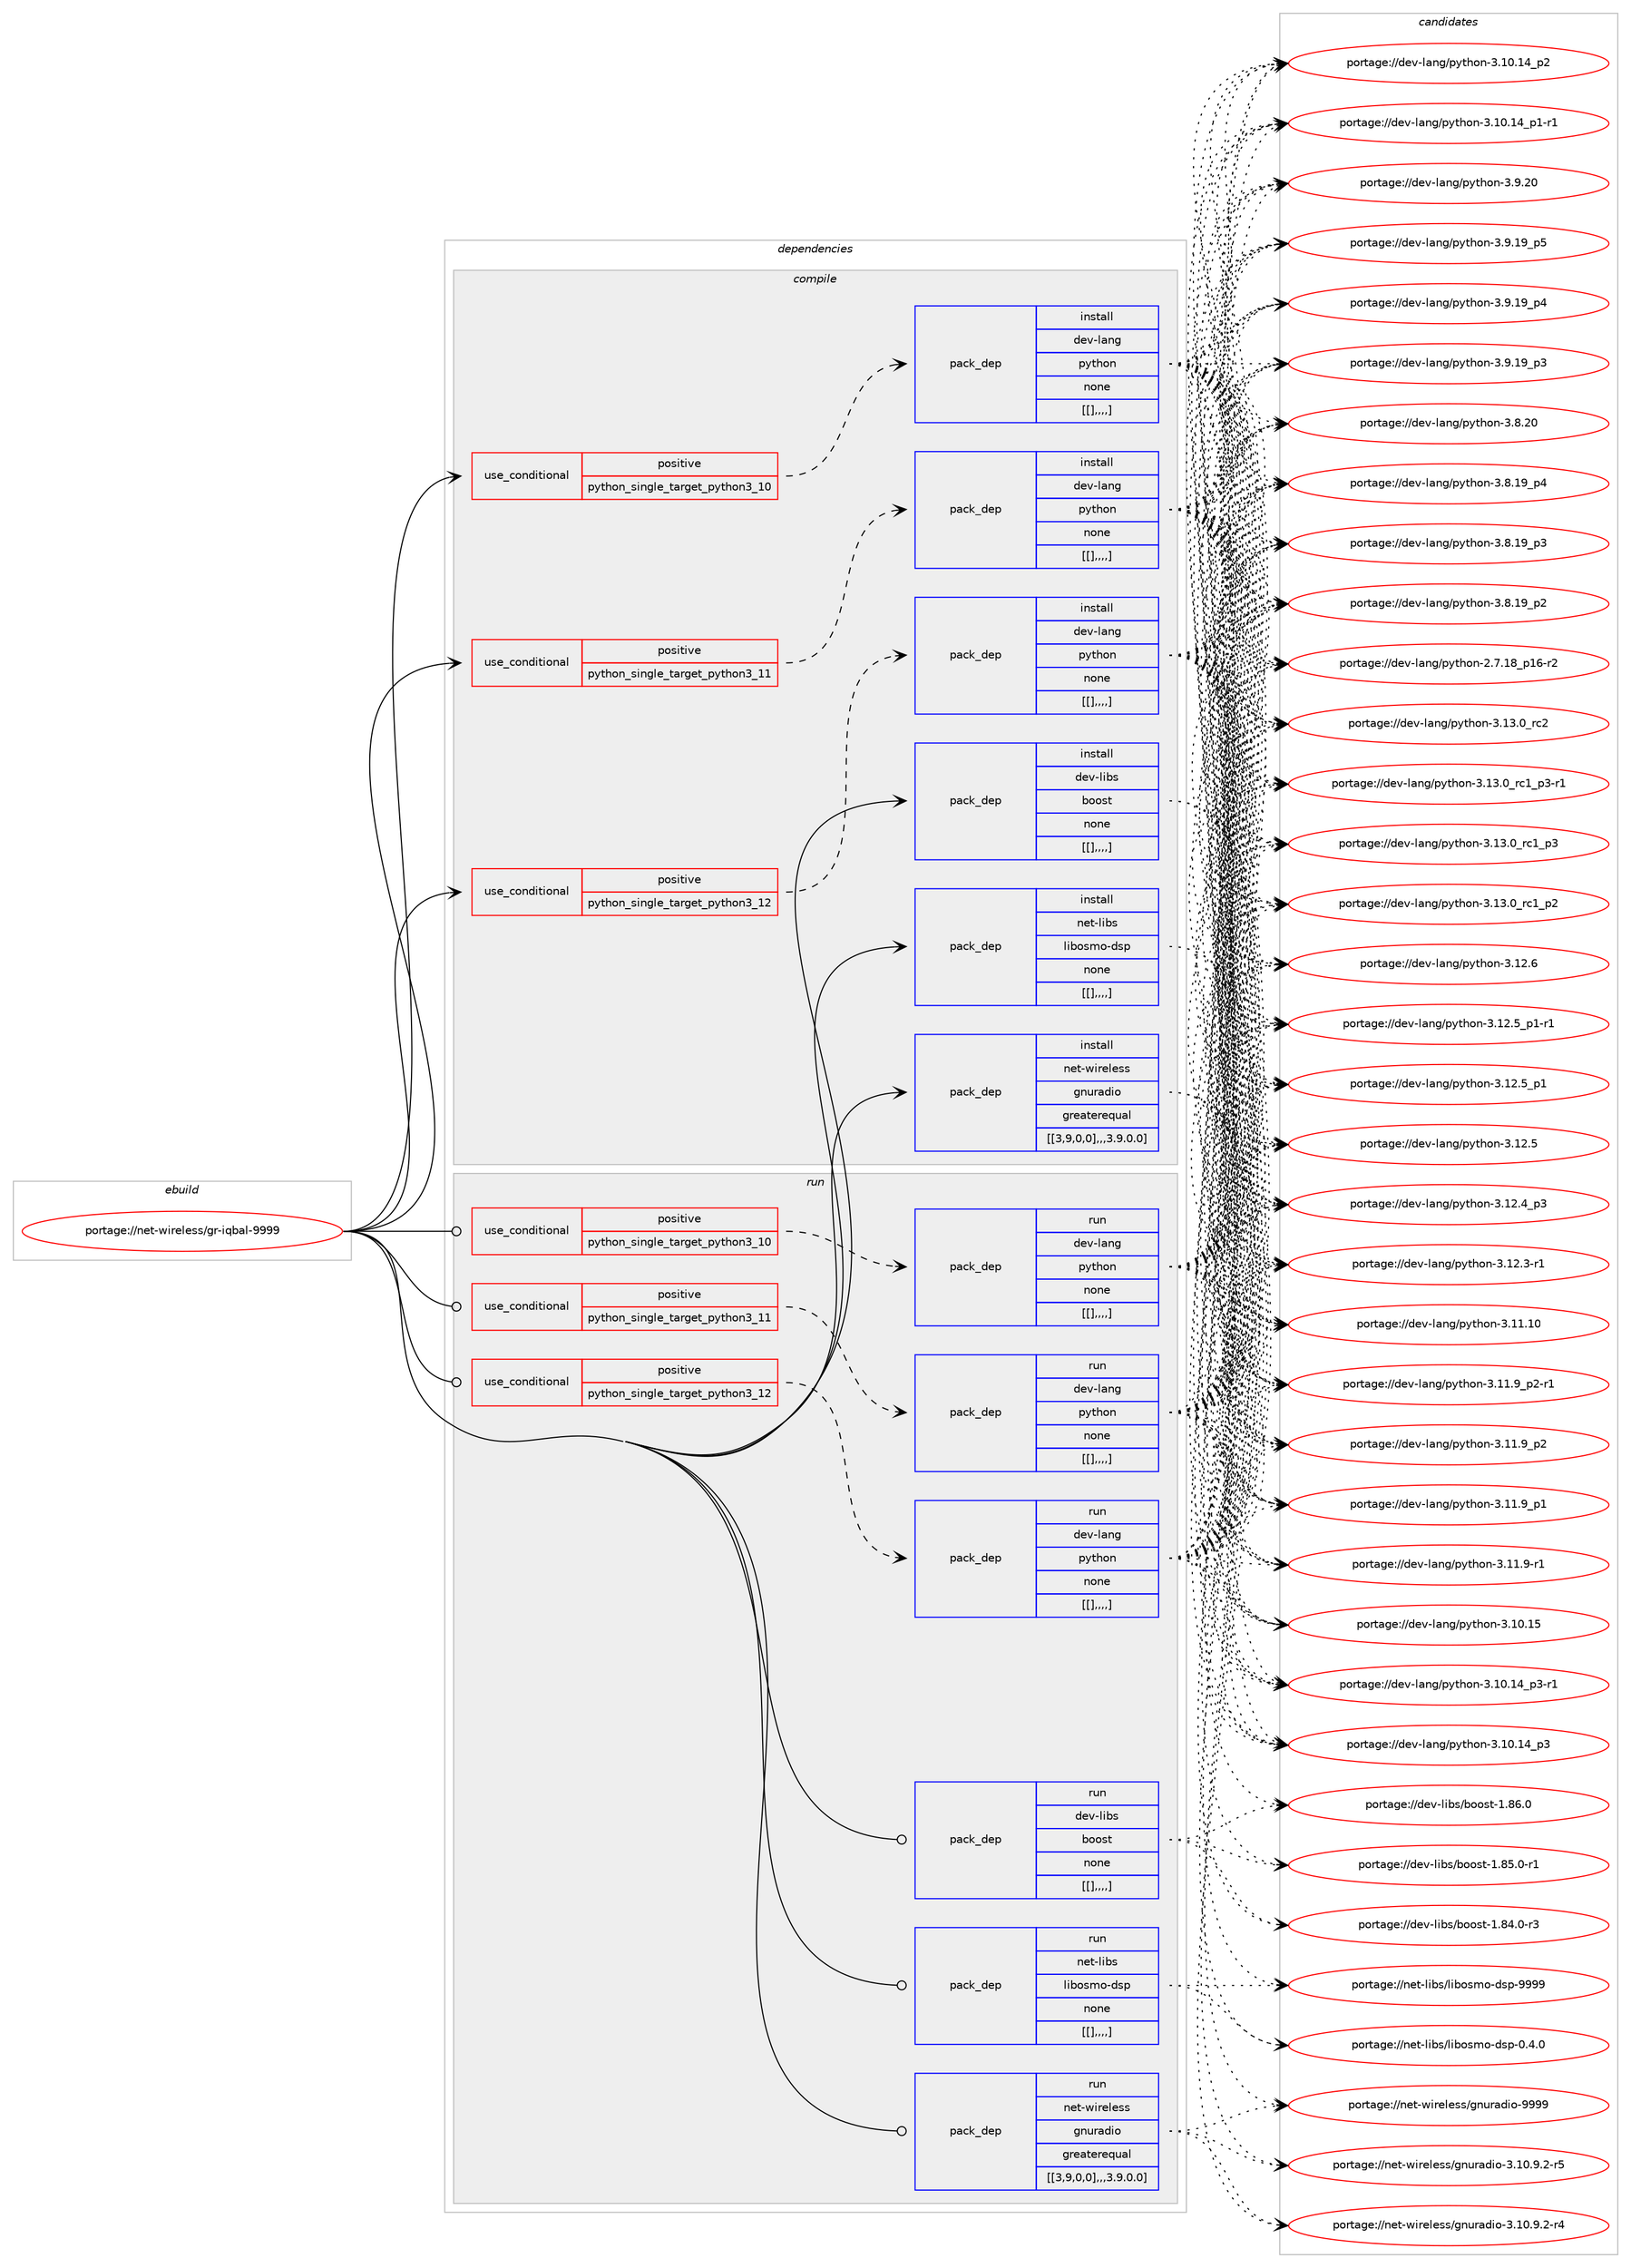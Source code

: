 digraph prolog {

# *************
# Graph options
# *************

newrank=true;
concentrate=true;
compound=true;
graph [rankdir=LR,fontname=Helvetica,fontsize=10,ranksep=1.5];#, ranksep=2.5, nodesep=0.2];
edge  [arrowhead=vee];
node  [fontname=Helvetica,fontsize=10];

# **********
# The ebuild
# **********

subgraph cluster_leftcol {
color=gray;
label=<<i>ebuild</i>>;
id [label="portage://net-wireless/gr-iqbal-9999", color=red, width=4, href="../net-wireless/gr-iqbal-9999.svg"];
}

# ****************
# The dependencies
# ****************

subgraph cluster_midcol {
color=gray;
label=<<i>dependencies</i>>;
subgraph cluster_compile {
fillcolor="#eeeeee";
style=filled;
label=<<i>compile</i>>;
subgraph cond106890 {
dependency405222 [label=<<TABLE BORDER="0" CELLBORDER="1" CELLSPACING="0" CELLPADDING="4"><TR><TD ROWSPAN="3" CELLPADDING="10">use_conditional</TD></TR><TR><TD>positive</TD></TR><TR><TD>python_single_target_python3_10</TD></TR></TABLE>>, shape=none, color=red];
subgraph pack295382 {
dependency405223 [label=<<TABLE BORDER="0" CELLBORDER="1" CELLSPACING="0" CELLPADDING="4" WIDTH="220"><TR><TD ROWSPAN="6" CELLPADDING="30">pack_dep</TD></TR><TR><TD WIDTH="110">install</TD></TR><TR><TD>dev-lang</TD></TR><TR><TD>python</TD></TR><TR><TD>none</TD></TR><TR><TD>[[],,,,]</TD></TR></TABLE>>, shape=none, color=blue];
}
dependency405222:e -> dependency405223:w [weight=20,style="dashed",arrowhead="vee"];
}
id:e -> dependency405222:w [weight=20,style="solid",arrowhead="vee"];
subgraph cond106891 {
dependency405224 [label=<<TABLE BORDER="0" CELLBORDER="1" CELLSPACING="0" CELLPADDING="4"><TR><TD ROWSPAN="3" CELLPADDING="10">use_conditional</TD></TR><TR><TD>positive</TD></TR><TR><TD>python_single_target_python3_11</TD></TR></TABLE>>, shape=none, color=red];
subgraph pack295383 {
dependency405225 [label=<<TABLE BORDER="0" CELLBORDER="1" CELLSPACING="0" CELLPADDING="4" WIDTH="220"><TR><TD ROWSPAN="6" CELLPADDING="30">pack_dep</TD></TR><TR><TD WIDTH="110">install</TD></TR><TR><TD>dev-lang</TD></TR><TR><TD>python</TD></TR><TR><TD>none</TD></TR><TR><TD>[[],,,,]</TD></TR></TABLE>>, shape=none, color=blue];
}
dependency405224:e -> dependency405225:w [weight=20,style="dashed",arrowhead="vee"];
}
id:e -> dependency405224:w [weight=20,style="solid",arrowhead="vee"];
subgraph cond106892 {
dependency405226 [label=<<TABLE BORDER="0" CELLBORDER="1" CELLSPACING="0" CELLPADDING="4"><TR><TD ROWSPAN="3" CELLPADDING="10">use_conditional</TD></TR><TR><TD>positive</TD></TR><TR><TD>python_single_target_python3_12</TD></TR></TABLE>>, shape=none, color=red];
subgraph pack295384 {
dependency405227 [label=<<TABLE BORDER="0" CELLBORDER="1" CELLSPACING="0" CELLPADDING="4" WIDTH="220"><TR><TD ROWSPAN="6" CELLPADDING="30">pack_dep</TD></TR><TR><TD WIDTH="110">install</TD></TR><TR><TD>dev-lang</TD></TR><TR><TD>python</TD></TR><TR><TD>none</TD></TR><TR><TD>[[],,,,]</TD></TR></TABLE>>, shape=none, color=blue];
}
dependency405226:e -> dependency405227:w [weight=20,style="dashed",arrowhead="vee"];
}
id:e -> dependency405226:w [weight=20,style="solid",arrowhead="vee"];
subgraph pack295385 {
dependency405228 [label=<<TABLE BORDER="0" CELLBORDER="1" CELLSPACING="0" CELLPADDING="4" WIDTH="220"><TR><TD ROWSPAN="6" CELLPADDING="30">pack_dep</TD></TR><TR><TD WIDTH="110">install</TD></TR><TR><TD>dev-libs</TD></TR><TR><TD>boost</TD></TR><TR><TD>none</TD></TR><TR><TD>[[],,,,]</TD></TR></TABLE>>, shape=none, color=blue];
}
id:e -> dependency405228:w [weight=20,style="solid",arrowhead="vee"];
subgraph pack295386 {
dependency405229 [label=<<TABLE BORDER="0" CELLBORDER="1" CELLSPACING="0" CELLPADDING="4" WIDTH="220"><TR><TD ROWSPAN="6" CELLPADDING="30">pack_dep</TD></TR><TR><TD WIDTH="110">install</TD></TR><TR><TD>net-libs</TD></TR><TR><TD>libosmo-dsp</TD></TR><TR><TD>none</TD></TR><TR><TD>[[],,,,]</TD></TR></TABLE>>, shape=none, color=blue];
}
id:e -> dependency405229:w [weight=20,style="solid",arrowhead="vee"];
subgraph pack295387 {
dependency405230 [label=<<TABLE BORDER="0" CELLBORDER="1" CELLSPACING="0" CELLPADDING="4" WIDTH="220"><TR><TD ROWSPAN="6" CELLPADDING="30">pack_dep</TD></TR><TR><TD WIDTH="110">install</TD></TR><TR><TD>net-wireless</TD></TR><TR><TD>gnuradio</TD></TR><TR><TD>greaterequal</TD></TR><TR><TD>[[3,9,0,0],,,3.9.0.0]</TD></TR></TABLE>>, shape=none, color=blue];
}
id:e -> dependency405230:w [weight=20,style="solid",arrowhead="vee"];
}
subgraph cluster_compileandrun {
fillcolor="#eeeeee";
style=filled;
label=<<i>compile and run</i>>;
}
subgraph cluster_run {
fillcolor="#eeeeee";
style=filled;
label=<<i>run</i>>;
subgraph cond106893 {
dependency405231 [label=<<TABLE BORDER="0" CELLBORDER="1" CELLSPACING="0" CELLPADDING="4"><TR><TD ROWSPAN="3" CELLPADDING="10">use_conditional</TD></TR><TR><TD>positive</TD></TR><TR><TD>python_single_target_python3_10</TD></TR></TABLE>>, shape=none, color=red];
subgraph pack295388 {
dependency405232 [label=<<TABLE BORDER="0" CELLBORDER="1" CELLSPACING="0" CELLPADDING="4" WIDTH="220"><TR><TD ROWSPAN="6" CELLPADDING="30">pack_dep</TD></TR><TR><TD WIDTH="110">run</TD></TR><TR><TD>dev-lang</TD></TR><TR><TD>python</TD></TR><TR><TD>none</TD></TR><TR><TD>[[],,,,]</TD></TR></TABLE>>, shape=none, color=blue];
}
dependency405231:e -> dependency405232:w [weight=20,style="dashed",arrowhead="vee"];
}
id:e -> dependency405231:w [weight=20,style="solid",arrowhead="odot"];
subgraph cond106894 {
dependency405233 [label=<<TABLE BORDER="0" CELLBORDER="1" CELLSPACING="0" CELLPADDING="4"><TR><TD ROWSPAN="3" CELLPADDING="10">use_conditional</TD></TR><TR><TD>positive</TD></TR><TR><TD>python_single_target_python3_11</TD></TR></TABLE>>, shape=none, color=red];
subgraph pack295389 {
dependency405234 [label=<<TABLE BORDER="0" CELLBORDER="1" CELLSPACING="0" CELLPADDING="4" WIDTH="220"><TR><TD ROWSPAN="6" CELLPADDING="30">pack_dep</TD></TR><TR><TD WIDTH="110">run</TD></TR><TR><TD>dev-lang</TD></TR><TR><TD>python</TD></TR><TR><TD>none</TD></TR><TR><TD>[[],,,,]</TD></TR></TABLE>>, shape=none, color=blue];
}
dependency405233:e -> dependency405234:w [weight=20,style="dashed",arrowhead="vee"];
}
id:e -> dependency405233:w [weight=20,style="solid",arrowhead="odot"];
subgraph cond106895 {
dependency405235 [label=<<TABLE BORDER="0" CELLBORDER="1" CELLSPACING="0" CELLPADDING="4"><TR><TD ROWSPAN="3" CELLPADDING="10">use_conditional</TD></TR><TR><TD>positive</TD></TR><TR><TD>python_single_target_python3_12</TD></TR></TABLE>>, shape=none, color=red];
subgraph pack295390 {
dependency405236 [label=<<TABLE BORDER="0" CELLBORDER="1" CELLSPACING="0" CELLPADDING="4" WIDTH="220"><TR><TD ROWSPAN="6" CELLPADDING="30">pack_dep</TD></TR><TR><TD WIDTH="110">run</TD></TR><TR><TD>dev-lang</TD></TR><TR><TD>python</TD></TR><TR><TD>none</TD></TR><TR><TD>[[],,,,]</TD></TR></TABLE>>, shape=none, color=blue];
}
dependency405235:e -> dependency405236:w [weight=20,style="dashed",arrowhead="vee"];
}
id:e -> dependency405235:w [weight=20,style="solid",arrowhead="odot"];
subgraph pack295391 {
dependency405237 [label=<<TABLE BORDER="0" CELLBORDER="1" CELLSPACING="0" CELLPADDING="4" WIDTH="220"><TR><TD ROWSPAN="6" CELLPADDING="30">pack_dep</TD></TR><TR><TD WIDTH="110">run</TD></TR><TR><TD>dev-libs</TD></TR><TR><TD>boost</TD></TR><TR><TD>none</TD></TR><TR><TD>[[],,,,]</TD></TR></TABLE>>, shape=none, color=blue];
}
id:e -> dependency405237:w [weight=20,style="solid",arrowhead="odot"];
subgraph pack295392 {
dependency405238 [label=<<TABLE BORDER="0" CELLBORDER="1" CELLSPACING="0" CELLPADDING="4" WIDTH="220"><TR><TD ROWSPAN="6" CELLPADDING="30">pack_dep</TD></TR><TR><TD WIDTH="110">run</TD></TR><TR><TD>net-libs</TD></TR><TR><TD>libosmo-dsp</TD></TR><TR><TD>none</TD></TR><TR><TD>[[],,,,]</TD></TR></TABLE>>, shape=none, color=blue];
}
id:e -> dependency405238:w [weight=20,style="solid",arrowhead="odot"];
subgraph pack295393 {
dependency405239 [label=<<TABLE BORDER="0" CELLBORDER="1" CELLSPACING="0" CELLPADDING="4" WIDTH="220"><TR><TD ROWSPAN="6" CELLPADDING="30">pack_dep</TD></TR><TR><TD WIDTH="110">run</TD></TR><TR><TD>net-wireless</TD></TR><TR><TD>gnuradio</TD></TR><TR><TD>greaterequal</TD></TR><TR><TD>[[3,9,0,0],,,3.9.0.0]</TD></TR></TABLE>>, shape=none, color=blue];
}
id:e -> dependency405239:w [weight=20,style="solid",arrowhead="odot"];
}
}

# **************
# The candidates
# **************

subgraph cluster_choices {
rank=same;
color=gray;
label=<<i>candidates</i>>;

subgraph choice295382 {
color=black;
nodesep=1;
choice10010111845108971101034711212111610411111045514649514648951149950 [label="portage://dev-lang/python-3.13.0_rc2", color=red, width=4,href="../dev-lang/python-3.13.0_rc2.svg"];
choice1001011184510897110103471121211161041111104551464951464895114994995112514511449 [label="portage://dev-lang/python-3.13.0_rc1_p3-r1", color=red, width=4,href="../dev-lang/python-3.13.0_rc1_p3-r1.svg"];
choice100101118451089711010347112121116104111110455146495146489511499499511251 [label="portage://dev-lang/python-3.13.0_rc1_p3", color=red, width=4,href="../dev-lang/python-3.13.0_rc1_p3.svg"];
choice100101118451089711010347112121116104111110455146495146489511499499511250 [label="portage://dev-lang/python-3.13.0_rc1_p2", color=red, width=4,href="../dev-lang/python-3.13.0_rc1_p2.svg"];
choice10010111845108971101034711212111610411111045514649504654 [label="portage://dev-lang/python-3.12.6", color=red, width=4,href="../dev-lang/python-3.12.6.svg"];
choice1001011184510897110103471121211161041111104551464950465395112494511449 [label="portage://dev-lang/python-3.12.5_p1-r1", color=red, width=4,href="../dev-lang/python-3.12.5_p1-r1.svg"];
choice100101118451089711010347112121116104111110455146495046539511249 [label="portage://dev-lang/python-3.12.5_p1", color=red, width=4,href="../dev-lang/python-3.12.5_p1.svg"];
choice10010111845108971101034711212111610411111045514649504653 [label="portage://dev-lang/python-3.12.5", color=red, width=4,href="../dev-lang/python-3.12.5.svg"];
choice100101118451089711010347112121116104111110455146495046529511251 [label="portage://dev-lang/python-3.12.4_p3", color=red, width=4,href="../dev-lang/python-3.12.4_p3.svg"];
choice100101118451089711010347112121116104111110455146495046514511449 [label="portage://dev-lang/python-3.12.3-r1", color=red, width=4,href="../dev-lang/python-3.12.3-r1.svg"];
choice1001011184510897110103471121211161041111104551464949464948 [label="portage://dev-lang/python-3.11.10", color=red, width=4,href="../dev-lang/python-3.11.10.svg"];
choice1001011184510897110103471121211161041111104551464949465795112504511449 [label="portage://dev-lang/python-3.11.9_p2-r1", color=red, width=4,href="../dev-lang/python-3.11.9_p2-r1.svg"];
choice100101118451089711010347112121116104111110455146494946579511250 [label="portage://dev-lang/python-3.11.9_p2", color=red, width=4,href="../dev-lang/python-3.11.9_p2.svg"];
choice100101118451089711010347112121116104111110455146494946579511249 [label="portage://dev-lang/python-3.11.9_p1", color=red, width=4,href="../dev-lang/python-3.11.9_p1.svg"];
choice100101118451089711010347112121116104111110455146494946574511449 [label="portage://dev-lang/python-3.11.9-r1", color=red, width=4,href="../dev-lang/python-3.11.9-r1.svg"];
choice1001011184510897110103471121211161041111104551464948464953 [label="portage://dev-lang/python-3.10.15", color=red, width=4,href="../dev-lang/python-3.10.15.svg"];
choice100101118451089711010347112121116104111110455146494846495295112514511449 [label="portage://dev-lang/python-3.10.14_p3-r1", color=red, width=4,href="../dev-lang/python-3.10.14_p3-r1.svg"];
choice10010111845108971101034711212111610411111045514649484649529511251 [label="portage://dev-lang/python-3.10.14_p3", color=red, width=4,href="../dev-lang/python-3.10.14_p3.svg"];
choice10010111845108971101034711212111610411111045514649484649529511250 [label="portage://dev-lang/python-3.10.14_p2", color=red, width=4,href="../dev-lang/python-3.10.14_p2.svg"];
choice100101118451089711010347112121116104111110455146494846495295112494511449 [label="portage://dev-lang/python-3.10.14_p1-r1", color=red, width=4,href="../dev-lang/python-3.10.14_p1-r1.svg"];
choice10010111845108971101034711212111610411111045514657465048 [label="portage://dev-lang/python-3.9.20", color=red, width=4,href="../dev-lang/python-3.9.20.svg"];
choice100101118451089711010347112121116104111110455146574649579511253 [label="portage://dev-lang/python-3.9.19_p5", color=red, width=4,href="../dev-lang/python-3.9.19_p5.svg"];
choice100101118451089711010347112121116104111110455146574649579511252 [label="portage://dev-lang/python-3.9.19_p4", color=red, width=4,href="../dev-lang/python-3.9.19_p4.svg"];
choice100101118451089711010347112121116104111110455146574649579511251 [label="portage://dev-lang/python-3.9.19_p3", color=red, width=4,href="../dev-lang/python-3.9.19_p3.svg"];
choice10010111845108971101034711212111610411111045514656465048 [label="portage://dev-lang/python-3.8.20", color=red, width=4,href="../dev-lang/python-3.8.20.svg"];
choice100101118451089711010347112121116104111110455146564649579511252 [label="portage://dev-lang/python-3.8.19_p4", color=red, width=4,href="../dev-lang/python-3.8.19_p4.svg"];
choice100101118451089711010347112121116104111110455146564649579511251 [label="portage://dev-lang/python-3.8.19_p3", color=red, width=4,href="../dev-lang/python-3.8.19_p3.svg"];
choice100101118451089711010347112121116104111110455146564649579511250 [label="portage://dev-lang/python-3.8.19_p2", color=red, width=4,href="../dev-lang/python-3.8.19_p2.svg"];
choice100101118451089711010347112121116104111110455046554649569511249544511450 [label="portage://dev-lang/python-2.7.18_p16-r2", color=red, width=4,href="../dev-lang/python-2.7.18_p16-r2.svg"];
dependency405223:e -> choice10010111845108971101034711212111610411111045514649514648951149950:w [style=dotted,weight="100"];
dependency405223:e -> choice1001011184510897110103471121211161041111104551464951464895114994995112514511449:w [style=dotted,weight="100"];
dependency405223:e -> choice100101118451089711010347112121116104111110455146495146489511499499511251:w [style=dotted,weight="100"];
dependency405223:e -> choice100101118451089711010347112121116104111110455146495146489511499499511250:w [style=dotted,weight="100"];
dependency405223:e -> choice10010111845108971101034711212111610411111045514649504654:w [style=dotted,weight="100"];
dependency405223:e -> choice1001011184510897110103471121211161041111104551464950465395112494511449:w [style=dotted,weight="100"];
dependency405223:e -> choice100101118451089711010347112121116104111110455146495046539511249:w [style=dotted,weight="100"];
dependency405223:e -> choice10010111845108971101034711212111610411111045514649504653:w [style=dotted,weight="100"];
dependency405223:e -> choice100101118451089711010347112121116104111110455146495046529511251:w [style=dotted,weight="100"];
dependency405223:e -> choice100101118451089711010347112121116104111110455146495046514511449:w [style=dotted,weight="100"];
dependency405223:e -> choice1001011184510897110103471121211161041111104551464949464948:w [style=dotted,weight="100"];
dependency405223:e -> choice1001011184510897110103471121211161041111104551464949465795112504511449:w [style=dotted,weight="100"];
dependency405223:e -> choice100101118451089711010347112121116104111110455146494946579511250:w [style=dotted,weight="100"];
dependency405223:e -> choice100101118451089711010347112121116104111110455146494946579511249:w [style=dotted,weight="100"];
dependency405223:e -> choice100101118451089711010347112121116104111110455146494946574511449:w [style=dotted,weight="100"];
dependency405223:e -> choice1001011184510897110103471121211161041111104551464948464953:w [style=dotted,weight="100"];
dependency405223:e -> choice100101118451089711010347112121116104111110455146494846495295112514511449:w [style=dotted,weight="100"];
dependency405223:e -> choice10010111845108971101034711212111610411111045514649484649529511251:w [style=dotted,weight="100"];
dependency405223:e -> choice10010111845108971101034711212111610411111045514649484649529511250:w [style=dotted,weight="100"];
dependency405223:e -> choice100101118451089711010347112121116104111110455146494846495295112494511449:w [style=dotted,weight="100"];
dependency405223:e -> choice10010111845108971101034711212111610411111045514657465048:w [style=dotted,weight="100"];
dependency405223:e -> choice100101118451089711010347112121116104111110455146574649579511253:w [style=dotted,weight="100"];
dependency405223:e -> choice100101118451089711010347112121116104111110455146574649579511252:w [style=dotted,weight="100"];
dependency405223:e -> choice100101118451089711010347112121116104111110455146574649579511251:w [style=dotted,weight="100"];
dependency405223:e -> choice10010111845108971101034711212111610411111045514656465048:w [style=dotted,weight="100"];
dependency405223:e -> choice100101118451089711010347112121116104111110455146564649579511252:w [style=dotted,weight="100"];
dependency405223:e -> choice100101118451089711010347112121116104111110455146564649579511251:w [style=dotted,weight="100"];
dependency405223:e -> choice100101118451089711010347112121116104111110455146564649579511250:w [style=dotted,weight="100"];
dependency405223:e -> choice100101118451089711010347112121116104111110455046554649569511249544511450:w [style=dotted,weight="100"];
}
subgraph choice295383 {
color=black;
nodesep=1;
choice10010111845108971101034711212111610411111045514649514648951149950 [label="portage://dev-lang/python-3.13.0_rc2", color=red, width=4,href="../dev-lang/python-3.13.0_rc2.svg"];
choice1001011184510897110103471121211161041111104551464951464895114994995112514511449 [label="portage://dev-lang/python-3.13.0_rc1_p3-r1", color=red, width=4,href="../dev-lang/python-3.13.0_rc1_p3-r1.svg"];
choice100101118451089711010347112121116104111110455146495146489511499499511251 [label="portage://dev-lang/python-3.13.0_rc1_p3", color=red, width=4,href="../dev-lang/python-3.13.0_rc1_p3.svg"];
choice100101118451089711010347112121116104111110455146495146489511499499511250 [label="portage://dev-lang/python-3.13.0_rc1_p2", color=red, width=4,href="../dev-lang/python-3.13.0_rc1_p2.svg"];
choice10010111845108971101034711212111610411111045514649504654 [label="portage://dev-lang/python-3.12.6", color=red, width=4,href="../dev-lang/python-3.12.6.svg"];
choice1001011184510897110103471121211161041111104551464950465395112494511449 [label="portage://dev-lang/python-3.12.5_p1-r1", color=red, width=4,href="../dev-lang/python-3.12.5_p1-r1.svg"];
choice100101118451089711010347112121116104111110455146495046539511249 [label="portage://dev-lang/python-3.12.5_p1", color=red, width=4,href="../dev-lang/python-3.12.5_p1.svg"];
choice10010111845108971101034711212111610411111045514649504653 [label="portage://dev-lang/python-3.12.5", color=red, width=4,href="../dev-lang/python-3.12.5.svg"];
choice100101118451089711010347112121116104111110455146495046529511251 [label="portage://dev-lang/python-3.12.4_p3", color=red, width=4,href="../dev-lang/python-3.12.4_p3.svg"];
choice100101118451089711010347112121116104111110455146495046514511449 [label="portage://dev-lang/python-3.12.3-r1", color=red, width=4,href="../dev-lang/python-3.12.3-r1.svg"];
choice1001011184510897110103471121211161041111104551464949464948 [label="portage://dev-lang/python-3.11.10", color=red, width=4,href="../dev-lang/python-3.11.10.svg"];
choice1001011184510897110103471121211161041111104551464949465795112504511449 [label="portage://dev-lang/python-3.11.9_p2-r1", color=red, width=4,href="../dev-lang/python-3.11.9_p2-r1.svg"];
choice100101118451089711010347112121116104111110455146494946579511250 [label="portage://dev-lang/python-3.11.9_p2", color=red, width=4,href="../dev-lang/python-3.11.9_p2.svg"];
choice100101118451089711010347112121116104111110455146494946579511249 [label="portage://dev-lang/python-3.11.9_p1", color=red, width=4,href="../dev-lang/python-3.11.9_p1.svg"];
choice100101118451089711010347112121116104111110455146494946574511449 [label="portage://dev-lang/python-3.11.9-r1", color=red, width=4,href="../dev-lang/python-3.11.9-r1.svg"];
choice1001011184510897110103471121211161041111104551464948464953 [label="portage://dev-lang/python-3.10.15", color=red, width=4,href="../dev-lang/python-3.10.15.svg"];
choice100101118451089711010347112121116104111110455146494846495295112514511449 [label="portage://dev-lang/python-3.10.14_p3-r1", color=red, width=4,href="../dev-lang/python-3.10.14_p3-r1.svg"];
choice10010111845108971101034711212111610411111045514649484649529511251 [label="portage://dev-lang/python-3.10.14_p3", color=red, width=4,href="../dev-lang/python-3.10.14_p3.svg"];
choice10010111845108971101034711212111610411111045514649484649529511250 [label="portage://dev-lang/python-3.10.14_p2", color=red, width=4,href="../dev-lang/python-3.10.14_p2.svg"];
choice100101118451089711010347112121116104111110455146494846495295112494511449 [label="portage://dev-lang/python-3.10.14_p1-r1", color=red, width=4,href="../dev-lang/python-3.10.14_p1-r1.svg"];
choice10010111845108971101034711212111610411111045514657465048 [label="portage://dev-lang/python-3.9.20", color=red, width=4,href="../dev-lang/python-3.9.20.svg"];
choice100101118451089711010347112121116104111110455146574649579511253 [label="portage://dev-lang/python-3.9.19_p5", color=red, width=4,href="../dev-lang/python-3.9.19_p5.svg"];
choice100101118451089711010347112121116104111110455146574649579511252 [label="portage://dev-lang/python-3.9.19_p4", color=red, width=4,href="../dev-lang/python-3.9.19_p4.svg"];
choice100101118451089711010347112121116104111110455146574649579511251 [label="portage://dev-lang/python-3.9.19_p3", color=red, width=4,href="../dev-lang/python-3.9.19_p3.svg"];
choice10010111845108971101034711212111610411111045514656465048 [label="portage://dev-lang/python-3.8.20", color=red, width=4,href="../dev-lang/python-3.8.20.svg"];
choice100101118451089711010347112121116104111110455146564649579511252 [label="portage://dev-lang/python-3.8.19_p4", color=red, width=4,href="../dev-lang/python-3.8.19_p4.svg"];
choice100101118451089711010347112121116104111110455146564649579511251 [label="portage://dev-lang/python-3.8.19_p3", color=red, width=4,href="../dev-lang/python-3.8.19_p3.svg"];
choice100101118451089711010347112121116104111110455146564649579511250 [label="portage://dev-lang/python-3.8.19_p2", color=red, width=4,href="../dev-lang/python-3.8.19_p2.svg"];
choice100101118451089711010347112121116104111110455046554649569511249544511450 [label="portage://dev-lang/python-2.7.18_p16-r2", color=red, width=4,href="../dev-lang/python-2.7.18_p16-r2.svg"];
dependency405225:e -> choice10010111845108971101034711212111610411111045514649514648951149950:w [style=dotted,weight="100"];
dependency405225:e -> choice1001011184510897110103471121211161041111104551464951464895114994995112514511449:w [style=dotted,weight="100"];
dependency405225:e -> choice100101118451089711010347112121116104111110455146495146489511499499511251:w [style=dotted,weight="100"];
dependency405225:e -> choice100101118451089711010347112121116104111110455146495146489511499499511250:w [style=dotted,weight="100"];
dependency405225:e -> choice10010111845108971101034711212111610411111045514649504654:w [style=dotted,weight="100"];
dependency405225:e -> choice1001011184510897110103471121211161041111104551464950465395112494511449:w [style=dotted,weight="100"];
dependency405225:e -> choice100101118451089711010347112121116104111110455146495046539511249:w [style=dotted,weight="100"];
dependency405225:e -> choice10010111845108971101034711212111610411111045514649504653:w [style=dotted,weight="100"];
dependency405225:e -> choice100101118451089711010347112121116104111110455146495046529511251:w [style=dotted,weight="100"];
dependency405225:e -> choice100101118451089711010347112121116104111110455146495046514511449:w [style=dotted,weight="100"];
dependency405225:e -> choice1001011184510897110103471121211161041111104551464949464948:w [style=dotted,weight="100"];
dependency405225:e -> choice1001011184510897110103471121211161041111104551464949465795112504511449:w [style=dotted,weight="100"];
dependency405225:e -> choice100101118451089711010347112121116104111110455146494946579511250:w [style=dotted,weight="100"];
dependency405225:e -> choice100101118451089711010347112121116104111110455146494946579511249:w [style=dotted,weight="100"];
dependency405225:e -> choice100101118451089711010347112121116104111110455146494946574511449:w [style=dotted,weight="100"];
dependency405225:e -> choice1001011184510897110103471121211161041111104551464948464953:w [style=dotted,weight="100"];
dependency405225:e -> choice100101118451089711010347112121116104111110455146494846495295112514511449:w [style=dotted,weight="100"];
dependency405225:e -> choice10010111845108971101034711212111610411111045514649484649529511251:w [style=dotted,weight="100"];
dependency405225:e -> choice10010111845108971101034711212111610411111045514649484649529511250:w [style=dotted,weight="100"];
dependency405225:e -> choice100101118451089711010347112121116104111110455146494846495295112494511449:w [style=dotted,weight="100"];
dependency405225:e -> choice10010111845108971101034711212111610411111045514657465048:w [style=dotted,weight="100"];
dependency405225:e -> choice100101118451089711010347112121116104111110455146574649579511253:w [style=dotted,weight="100"];
dependency405225:e -> choice100101118451089711010347112121116104111110455146574649579511252:w [style=dotted,weight="100"];
dependency405225:e -> choice100101118451089711010347112121116104111110455146574649579511251:w [style=dotted,weight="100"];
dependency405225:e -> choice10010111845108971101034711212111610411111045514656465048:w [style=dotted,weight="100"];
dependency405225:e -> choice100101118451089711010347112121116104111110455146564649579511252:w [style=dotted,weight="100"];
dependency405225:e -> choice100101118451089711010347112121116104111110455146564649579511251:w [style=dotted,weight="100"];
dependency405225:e -> choice100101118451089711010347112121116104111110455146564649579511250:w [style=dotted,weight="100"];
dependency405225:e -> choice100101118451089711010347112121116104111110455046554649569511249544511450:w [style=dotted,weight="100"];
}
subgraph choice295384 {
color=black;
nodesep=1;
choice10010111845108971101034711212111610411111045514649514648951149950 [label="portage://dev-lang/python-3.13.0_rc2", color=red, width=4,href="../dev-lang/python-3.13.0_rc2.svg"];
choice1001011184510897110103471121211161041111104551464951464895114994995112514511449 [label="portage://dev-lang/python-3.13.0_rc1_p3-r1", color=red, width=4,href="../dev-lang/python-3.13.0_rc1_p3-r1.svg"];
choice100101118451089711010347112121116104111110455146495146489511499499511251 [label="portage://dev-lang/python-3.13.0_rc1_p3", color=red, width=4,href="../dev-lang/python-3.13.0_rc1_p3.svg"];
choice100101118451089711010347112121116104111110455146495146489511499499511250 [label="portage://dev-lang/python-3.13.0_rc1_p2", color=red, width=4,href="../dev-lang/python-3.13.0_rc1_p2.svg"];
choice10010111845108971101034711212111610411111045514649504654 [label="portage://dev-lang/python-3.12.6", color=red, width=4,href="../dev-lang/python-3.12.6.svg"];
choice1001011184510897110103471121211161041111104551464950465395112494511449 [label="portage://dev-lang/python-3.12.5_p1-r1", color=red, width=4,href="../dev-lang/python-3.12.5_p1-r1.svg"];
choice100101118451089711010347112121116104111110455146495046539511249 [label="portage://dev-lang/python-3.12.5_p1", color=red, width=4,href="../dev-lang/python-3.12.5_p1.svg"];
choice10010111845108971101034711212111610411111045514649504653 [label="portage://dev-lang/python-3.12.5", color=red, width=4,href="../dev-lang/python-3.12.5.svg"];
choice100101118451089711010347112121116104111110455146495046529511251 [label="portage://dev-lang/python-3.12.4_p3", color=red, width=4,href="../dev-lang/python-3.12.4_p3.svg"];
choice100101118451089711010347112121116104111110455146495046514511449 [label="portage://dev-lang/python-3.12.3-r1", color=red, width=4,href="../dev-lang/python-3.12.3-r1.svg"];
choice1001011184510897110103471121211161041111104551464949464948 [label="portage://dev-lang/python-3.11.10", color=red, width=4,href="../dev-lang/python-3.11.10.svg"];
choice1001011184510897110103471121211161041111104551464949465795112504511449 [label="portage://dev-lang/python-3.11.9_p2-r1", color=red, width=4,href="../dev-lang/python-3.11.9_p2-r1.svg"];
choice100101118451089711010347112121116104111110455146494946579511250 [label="portage://dev-lang/python-3.11.9_p2", color=red, width=4,href="../dev-lang/python-3.11.9_p2.svg"];
choice100101118451089711010347112121116104111110455146494946579511249 [label="portage://dev-lang/python-3.11.9_p1", color=red, width=4,href="../dev-lang/python-3.11.9_p1.svg"];
choice100101118451089711010347112121116104111110455146494946574511449 [label="portage://dev-lang/python-3.11.9-r1", color=red, width=4,href="../dev-lang/python-3.11.9-r1.svg"];
choice1001011184510897110103471121211161041111104551464948464953 [label="portage://dev-lang/python-3.10.15", color=red, width=4,href="../dev-lang/python-3.10.15.svg"];
choice100101118451089711010347112121116104111110455146494846495295112514511449 [label="portage://dev-lang/python-3.10.14_p3-r1", color=red, width=4,href="../dev-lang/python-3.10.14_p3-r1.svg"];
choice10010111845108971101034711212111610411111045514649484649529511251 [label="portage://dev-lang/python-3.10.14_p3", color=red, width=4,href="../dev-lang/python-3.10.14_p3.svg"];
choice10010111845108971101034711212111610411111045514649484649529511250 [label="portage://dev-lang/python-3.10.14_p2", color=red, width=4,href="../dev-lang/python-3.10.14_p2.svg"];
choice100101118451089711010347112121116104111110455146494846495295112494511449 [label="portage://dev-lang/python-3.10.14_p1-r1", color=red, width=4,href="../dev-lang/python-3.10.14_p1-r1.svg"];
choice10010111845108971101034711212111610411111045514657465048 [label="portage://dev-lang/python-3.9.20", color=red, width=4,href="../dev-lang/python-3.9.20.svg"];
choice100101118451089711010347112121116104111110455146574649579511253 [label="portage://dev-lang/python-3.9.19_p5", color=red, width=4,href="../dev-lang/python-3.9.19_p5.svg"];
choice100101118451089711010347112121116104111110455146574649579511252 [label="portage://dev-lang/python-3.9.19_p4", color=red, width=4,href="../dev-lang/python-3.9.19_p4.svg"];
choice100101118451089711010347112121116104111110455146574649579511251 [label="portage://dev-lang/python-3.9.19_p3", color=red, width=4,href="../dev-lang/python-3.9.19_p3.svg"];
choice10010111845108971101034711212111610411111045514656465048 [label="portage://dev-lang/python-3.8.20", color=red, width=4,href="../dev-lang/python-3.8.20.svg"];
choice100101118451089711010347112121116104111110455146564649579511252 [label="portage://dev-lang/python-3.8.19_p4", color=red, width=4,href="../dev-lang/python-3.8.19_p4.svg"];
choice100101118451089711010347112121116104111110455146564649579511251 [label="portage://dev-lang/python-3.8.19_p3", color=red, width=4,href="../dev-lang/python-3.8.19_p3.svg"];
choice100101118451089711010347112121116104111110455146564649579511250 [label="portage://dev-lang/python-3.8.19_p2", color=red, width=4,href="../dev-lang/python-3.8.19_p2.svg"];
choice100101118451089711010347112121116104111110455046554649569511249544511450 [label="portage://dev-lang/python-2.7.18_p16-r2", color=red, width=4,href="../dev-lang/python-2.7.18_p16-r2.svg"];
dependency405227:e -> choice10010111845108971101034711212111610411111045514649514648951149950:w [style=dotted,weight="100"];
dependency405227:e -> choice1001011184510897110103471121211161041111104551464951464895114994995112514511449:w [style=dotted,weight="100"];
dependency405227:e -> choice100101118451089711010347112121116104111110455146495146489511499499511251:w [style=dotted,weight="100"];
dependency405227:e -> choice100101118451089711010347112121116104111110455146495146489511499499511250:w [style=dotted,weight="100"];
dependency405227:e -> choice10010111845108971101034711212111610411111045514649504654:w [style=dotted,weight="100"];
dependency405227:e -> choice1001011184510897110103471121211161041111104551464950465395112494511449:w [style=dotted,weight="100"];
dependency405227:e -> choice100101118451089711010347112121116104111110455146495046539511249:w [style=dotted,weight="100"];
dependency405227:e -> choice10010111845108971101034711212111610411111045514649504653:w [style=dotted,weight="100"];
dependency405227:e -> choice100101118451089711010347112121116104111110455146495046529511251:w [style=dotted,weight="100"];
dependency405227:e -> choice100101118451089711010347112121116104111110455146495046514511449:w [style=dotted,weight="100"];
dependency405227:e -> choice1001011184510897110103471121211161041111104551464949464948:w [style=dotted,weight="100"];
dependency405227:e -> choice1001011184510897110103471121211161041111104551464949465795112504511449:w [style=dotted,weight="100"];
dependency405227:e -> choice100101118451089711010347112121116104111110455146494946579511250:w [style=dotted,weight="100"];
dependency405227:e -> choice100101118451089711010347112121116104111110455146494946579511249:w [style=dotted,weight="100"];
dependency405227:e -> choice100101118451089711010347112121116104111110455146494946574511449:w [style=dotted,weight="100"];
dependency405227:e -> choice1001011184510897110103471121211161041111104551464948464953:w [style=dotted,weight="100"];
dependency405227:e -> choice100101118451089711010347112121116104111110455146494846495295112514511449:w [style=dotted,weight="100"];
dependency405227:e -> choice10010111845108971101034711212111610411111045514649484649529511251:w [style=dotted,weight="100"];
dependency405227:e -> choice10010111845108971101034711212111610411111045514649484649529511250:w [style=dotted,weight="100"];
dependency405227:e -> choice100101118451089711010347112121116104111110455146494846495295112494511449:w [style=dotted,weight="100"];
dependency405227:e -> choice10010111845108971101034711212111610411111045514657465048:w [style=dotted,weight="100"];
dependency405227:e -> choice100101118451089711010347112121116104111110455146574649579511253:w [style=dotted,weight="100"];
dependency405227:e -> choice100101118451089711010347112121116104111110455146574649579511252:w [style=dotted,weight="100"];
dependency405227:e -> choice100101118451089711010347112121116104111110455146574649579511251:w [style=dotted,weight="100"];
dependency405227:e -> choice10010111845108971101034711212111610411111045514656465048:w [style=dotted,weight="100"];
dependency405227:e -> choice100101118451089711010347112121116104111110455146564649579511252:w [style=dotted,weight="100"];
dependency405227:e -> choice100101118451089711010347112121116104111110455146564649579511251:w [style=dotted,weight="100"];
dependency405227:e -> choice100101118451089711010347112121116104111110455146564649579511250:w [style=dotted,weight="100"];
dependency405227:e -> choice100101118451089711010347112121116104111110455046554649569511249544511450:w [style=dotted,weight="100"];
}
subgraph choice295385 {
color=black;
nodesep=1;
choice1001011184510810598115479811111111511645494656544648 [label="portage://dev-libs/boost-1.86.0", color=red, width=4,href="../dev-libs/boost-1.86.0.svg"];
choice10010111845108105981154798111111115116454946565346484511449 [label="portage://dev-libs/boost-1.85.0-r1", color=red, width=4,href="../dev-libs/boost-1.85.0-r1.svg"];
choice10010111845108105981154798111111115116454946565246484511451 [label="portage://dev-libs/boost-1.84.0-r3", color=red, width=4,href="../dev-libs/boost-1.84.0-r3.svg"];
dependency405228:e -> choice1001011184510810598115479811111111511645494656544648:w [style=dotted,weight="100"];
dependency405228:e -> choice10010111845108105981154798111111115116454946565346484511449:w [style=dotted,weight="100"];
dependency405228:e -> choice10010111845108105981154798111111115116454946565246484511451:w [style=dotted,weight="100"];
}
subgraph choice295386 {
color=black;
nodesep=1;
choice11010111645108105981154710810598111115109111451001151124557575757 [label="portage://net-libs/libosmo-dsp-9999", color=red, width=4,href="../net-libs/libosmo-dsp-9999.svg"];
choice1101011164510810598115471081059811111510911145100115112454846524648 [label="portage://net-libs/libosmo-dsp-0.4.0", color=red, width=4,href="../net-libs/libosmo-dsp-0.4.0.svg"];
dependency405229:e -> choice11010111645108105981154710810598111115109111451001151124557575757:w [style=dotted,weight="100"];
dependency405229:e -> choice1101011164510810598115471081059811111510911145100115112454846524648:w [style=dotted,weight="100"];
}
subgraph choice295387 {
color=black;
nodesep=1;
choice1101011164511910511410110810111511547103110117114971001051114557575757 [label="portage://net-wireless/gnuradio-9999", color=red, width=4,href="../net-wireless/gnuradio-9999.svg"];
choice1101011164511910511410110810111511547103110117114971001051114551464948465746504511453 [label="portage://net-wireless/gnuradio-3.10.9.2-r5", color=red, width=4,href="../net-wireless/gnuradio-3.10.9.2-r5.svg"];
choice1101011164511910511410110810111511547103110117114971001051114551464948465746504511452 [label="portage://net-wireless/gnuradio-3.10.9.2-r4", color=red, width=4,href="../net-wireless/gnuradio-3.10.9.2-r4.svg"];
dependency405230:e -> choice1101011164511910511410110810111511547103110117114971001051114557575757:w [style=dotted,weight="100"];
dependency405230:e -> choice1101011164511910511410110810111511547103110117114971001051114551464948465746504511453:w [style=dotted,weight="100"];
dependency405230:e -> choice1101011164511910511410110810111511547103110117114971001051114551464948465746504511452:w [style=dotted,weight="100"];
}
subgraph choice295388 {
color=black;
nodesep=1;
choice10010111845108971101034711212111610411111045514649514648951149950 [label="portage://dev-lang/python-3.13.0_rc2", color=red, width=4,href="../dev-lang/python-3.13.0_rc2.svg"];
choice1001011184510897110103471121211161041111104551464951464895114994995112514511449 [label="portage://dev-lang/python-3.13.0_rc1_p3-r1", color=red, width=4,href="../dev-lang/python-3.13.0_rc1_p3-r1.svg"];
choice100101118451089711010347112121116104111110455146495146489511499499511251 [label="portage://dev-lang/python-3.13.0_rc1_p3", color=red, width=4,href="../dev-lang/python-3.13.0_rc1_p3.svg"];
choice100101118451089711010347112121116104111110455146495146489511499499511250 [label="portage://dev-lang/python-3.13.0_rc1_p2", color=red, width=4,href="../dev-lang/python-3.13.0_rc1_p2.svg"];
choice10010111845108971101034711212111610411111045514649504654 [label="portage://dev-lang/python-3.12.6", color=red, width=4,href="../dev-lang/python-3.12.6.svg"];
choice1001011184510897110103471121211161041111104551464950465395112494511449 [label="portage://dev-lang/python-3.12.5_p1-r1", color=red, width=4,href="../dev-lang/python-3.12.5_p1-r1.svg"];
choice100101118451089711010347112121116104111110455146495046539511249 [label="portage://dev-lang/python-3.12.5_p1", color=red, width=4,href="../dev-lang/python-3.12.5_p1.svg"];
choice10010111845108971101034711212111610411111045514649504653 [label="portage://dev-lang/python-3.12.5", color=red, width=4,href="../dev-lang/python-3.12.5.svg"];
choice100101118451089711010347112121116104111110455146495046529511251 [label="portage://dev-lang/python-3.12.4_p3", color=red, width=4,href="../dev-lang/python-3.12.4_p3.svg"];
choice100101118451089711010347112121116104111110455146495046514511449 [label="portage://dev-lang/python-3.12.3-r1", color=red, width=4,href="../dev-lang/python-3.12.3-r1.svg"];
choice1001011184510897110103471121211161041111104551464949464948 [label="portage://dev-lang/python-3.11.10", color=red, width=4,href="../dev-lang/python-3.11.10.svg"];
choice1001011184510897110103471121211161041111104551464949465795112504511449 [label="portage://dev-lang/python-3.11.9_p2-r1", color=red, width=4,href="../dev-lang/python-3.11.9_p2-r1.svg"];
choice100101118451089711010347112121116104111110455146494946579511250 [label="portage://dev-lang/python-3.11.9_p2", color=red, width=4,href="../dev-lang/python-3.11.9_p2.svg"];
choice100101118451089711010347112121116104111110455146494946579511249 [label="portage://dev-lang/python-3.11.9_p1", color=red, width=4,href="../dev-lang/python-3.11.9_p1.svg"];
choice100101118451089711010347112121116104111110455146494946574511449 [label="portage://dev-lang/python-3.11.9-r1", color=red, width=4,href="../dev-lang/python-3.11.9-r1.svg"];
choice1001011184510897110103471121211161041111104551464948464953 [label="portage://dev-lang/python-3.10.15", color=red, width=4,href="../dev-lang/python-3.10.15.svg"];
choice100101118451089711010347112121116104111110455146494846495295112514511449 [label="portage://dev-lang/python-3.10.14_p3-r1", color=red, width=4,href="../dev-lang/python-3.10.14_p3-r1.svg"];
choice10010111845108971101034711212111610411111045514649484649529511251 [label="portage://dev-lang/python-3.10.14_p3", color=red, width=4,href="../dev-lang/python-3.10.14_p3.svg"];
choice10010111845108971101034711212111610411111045514649484649529511250 [label="portage://dev-lang/python-3.10.14_p2", color=red, width=4,href="../dev-lang/python-3.10.14_p2.svg"];
choice100101118451089711010347112121116104111110455146494846495295112494511449 [label="portage://dev-lang/python-3.10.14_p1-r1", color=red, width=4,href="../dev-lang/python-3.10.14_p1-r1.svg"];
choice10010111845108971101034711212111610411111045514657465048 [label="portage://dev-lang/python-3.9.20", color=red, width=4,href="../dev-lang/python-3.9.20.svg"];
choice100101118451089711010347112121116104111110455146574649579511253 [label="portage://dev-lang/python-3.9.19_p5", color=red, width=4,href="../dev-lang/python-3.9.19_p5.svg"];
choice100101118451089711010347112121116104111110455146574649579511252 [label="portage://dev-lang/python-3.9.19_p4", color=red, width=4,href="../dev-lang/python-3.9.19_p4.svg"];
choice100101118451089711010347112121116104111110455146574649579511251 [label="portage://dev-lang/python-3.9.19_p3", color=red, width=4,href="../dev-lang/python-3.9.19_p3.svg"];
choice10010111845108971101034711212111610411111045514656465048 [label="portage://dev-lang/python-3.8.20", color=red, width=4,href="../dev-lang/python-3.8.20.svg"];
choice100101118451089711010347112121116104111110455146564649579511252 [label="portage://dev-lang/python-3.8.19_p4", color=red, width=4,href="../dev-lang/python-3.8.19_p4.svg"];
choice100101118451089711010347112121116104111110455146564649579511251 [label="portage://dev-lang/python-3.8.19_p3", color=red, width=4,href="../dev-lang/python-3.8.19_p3.svg"];
choice100101118451089711010347112121116104111110455146564649579511250 [label="portage://dev-lang/python-3.8.19_p2", color=red, width=4,href="../dev-lang/python-3.8.19_p2.svg"];
choice100101118451089711010347112121116104111110455046554649569511249544511450 [label="portage://dev-lang/python-2.7.18_p16-r2", color=red, width=4,href="../dev-lang/python-2.7.18_p16-r2.svg"];
dependency405232:e -> choice10010111845108971101034711212111610411111045514649514648951149950:w [style=dotted,weight="100"];
dependency405232:e -> choice1001011184510897110103471121211161041111104551464951464895114994995112514511449:w [style=dotted,weight="100"];
dependency405232:e -> choice100101118451089711010347112121116104111110455146495146489511499499511251:w [style=dotted,weight="100"];
dependency405232:e -> choice100101118451089711010347112121116104111110455146495146489511499499511250:w [style=dotted,weight="100"];
dependency405232:e -> choice10010111845108971101034711212111610411111045514649504654:w [style=dotted,weight="100"];
dependency405232:e -> choice1001011184510897110103471121211161041111104551464950465395112494511449:w [style=dotted,weight="100"];
dependency405232:e -> choice100101118451089711010347112121116104111110455146495046539511249:w [style=dotted,weight="100"];
dependency405232:e -> choice10010111845108971101034711212111610411111045514649504653:w [style=dotted,weight="100"];
dependency405232:e -> choice100101118451089711010347112121116104111110455146495046529511251:w [style=dotted,weight="100"];
dependency405232:e -> choice100101118451089711010347112121116104111110455146495046514511449:w [style=dotted,weight="100"];
dependency405232:e -> choice1001011184510897110103471121211161041111104551464949464948:w [style=dotted,weight="100"];
dependency405232:e -> choice1001011184510897110103471121211161041111104551464949465795112504511449:w [style=dotted,weight="100"];
dependency405232:e -> choice100101118451089711010347112121116104111110455146494946579511250:w [style=dotted,weight="100"];
dependency405232:e -> choice100101118451089711010347112121116104111110455146494946579511249:w [style=dotted,weight="100"];
dependency405232:e -> choice100101118451089711010347112121116104111110455146494946574511449:w [style=dotted,weight="100"];
dependency405232:e -> choice1001011184510897110103471121211161041111104551464948464953:w [style=dotted,weight="100"];
dependency405232:e -> choice100101118451089711010347112121116104111110455146494846495295112514511449:w [style=dotted,weight="100"];
dependency405232:e -> choice10010111845108971101034711212111610411111045514649484649529511251:w [style=dotted,weight="100"];
dependency405232:e -> choice10010111845108971101034711212111610411111045514649484649529511250:w [style=dotted,weight="100"];
dependency405232:e -> choice100101118451089711010347112121116104111110455146494846495295112494511449:w [style=dotted,weight="100"];
dependency405232:e -> choice10010111845108971101034711212111610411111045514657465048:w [style=dotted,weight="100"];
dependency405232:e -> choice100101118451089711010347112121116104111110455146574649579511253:w [style=dotted,weight="100"];
dependency405232:e -> choice100101118451089711010347112121116104111110455146574649579511252:w [style=dotted,weight="100"];
dependency405232:e -> choice100101118451089711010347112121116104111110455146574649579511251:w [style=dotted,weight="100"];
dependency405232:e -> choice10010111845108971101034711212111610411111045514656465048:w [style=dotted,weight="100"];
dependency405232:e -> choice100101118451089711010347112121116104111110455146564649579511252:w [style=dotted,weight="100"];
dependency405232:e -> choice100101118451089711010347112121116104111110455146564649579511251:w [style=dotted,weight="100"];
dependency405232:e -> choice100101118451089711010347112121116104111110455146564649579511250:w [style=dotted,weight="100"];
dependency405232:e -> choice100101118451089711010347112121116104111110455046554649569511249544511450:w [style=dotted,weight="100"];
}
subgraph choice295389 {
color=black;
nodesep=1;
choice10010111845108971101034711212111610411111045514649514648951149950 [label="portage://dev-lang/python-3.13.0_rc2", color=red, width=4,href="../dev-lang/python-3.13.0_rc2.svg"];
choice1001011184510897110103471121211161041111104551464951464895114994995112514511449 [label="portage://dev-lang/python-3.13.0_rc1_p3-r1", color=red, width=4,href="../dev-lang/python-3.13.0_rc1_p3-r1.svg"];
choice100101118451089711010347112121116104111110455146495146489511499499511251 [label="portage://dev-lang/python-3.13.0_rc1_p3", color=red, width=4,href="../dev-lang/python-3.13.0_rc1_p3.svg"];
choice100101118451089711010347112121116104111110455146495146489511499499511250 [label="portage://dev-lang/python-3.13.0_rc1_p2", color=red, width=4,href="../dev-lang/python-3.13.0_rc1_p2.svg"];
choice10010111845108971101034711212111610411111045514649504654 [label="portage://dev-lang/python-3.12.6", color=red, width=4,href="../dev-lang/python-3.12.6.svg"];
choice1001011184510897110103471121211161041111104551464950465395112494511449 [label="portage://dev-lang/python-3.12.5_p1-r1", color=red, width=4,href="../dev-lang/python-3.12.5_p1-r1.svg"];
choice100101118451089711010347112121116104111110455146495046539511249 [label="portage://dev-lang/python-3.12.5_p1", color=red, width=4,href="../dev-lang/python-3.12.5_p1.svg"];
choice10010111845108971101034711212111610411111045514649504653 [label="portage://dev-lang/python-3.12.5", color=red, width=4,href="../dev-lang/python-3.12.5.svg"];
choice100101118451089711010347112121116104111110455146495046529511251 [label="portage://dev-lang/python-3.12.4_p3", color=red, width=4,href="../dev-lang/python-3.12.4_p3.svg"];
choice100101118451089711010347112121116104111110455146495046514511449 [label="portage://dev-lang/python-3.12.3-r1", color=red, width=4,href="../dev-lang/python-3.12.3-r1.svg"];
choice1001011184510897110103471121211161041111104551464949464948 [label="portage://dev-lang/python-3.11.10", color=red, width=4,href="../dev-lang/python-3.11.10.svg"];
choice1001011184510897110103471121211161041111104551464949465795112504511449 [label="portage://dev-lang/python-3.11.9_p2-r1", color=red, width=4,href="../dev-lang/python-3.11.9_p2-r1.svg"];
choice100101118451089711010347112121116104111110455146494946579511250 [label="portage://dev-lang/python-3.11.9_p2", color=red, width=4,href="../dev-lang/python-3.11.9_p2.svg"];
choice100101118451089711010347112121116104111110455146494946579511249 [label="portage://dev-lang/python-3.11.9_p1", color=red, width=4,href="../dev-lang/python-3.11.9_p1.svg"];
choice100101118451089711010347112121116104111110455146494946574511449 [label="portage://dev-lang/python-3.11.9-r1", color=red, width=4,href="../dev-lang/python-3.11.9-r1.svg"];
choice1001011184510897110103471121211161041111104551464948464953 [label="portage://dev-lang/python-3.10.15", color=red, width=4,href="../dev-lang/python-3.10.15.svg"];
choice100101118451089711010347112121116104111110455146494846495295112514511449 [label="portage://dev-lang/python-3.10.14_p3-r1", color=red, width=4,href="../dev-lang/python-3.10.14_p3-r1.svg"];
choice10010111845108971101034711212111610411111045514649484649529511251 [label="portage://dev-lang/python-3.10.14_p3", color=red, width=4,href="../dev-lang/python-3.10.14_p3.svg"];
choice10010111845108971101034711212111610411111045514649484649529511250 [label="portage://dev-lang/python-3.10.14_p2", color=red, width=4,href="../dev-lang/python-3.10.14_p2.svg"];
choice100101118451089711010347112121116104111110455146494846495295112494511449 [label="portage://dev-lang/python-3.10.14_p1-r1", color=red, width=4,href="../dev-lang/python-3.10.14_p1-r1.svg"];
choice10010111845108971101034711212111610411111045514657465048 [label="portage://dev-lang/python-3.9.20", color=red, width=4,href="../dev-lang/python-3.9.20.svg"];
choice100101118451089711010347112121116104111110455146574649579511253 [label="portage://dev-lang/python-3.9.19_p5", color=red, width=4,href="../dev-lang/python-3.9.19_p5.svg"];
choice100101118451089711010347112121116104111110455146574649579511252 [label="portage://dev-lang/python-3.9.19_p4", color=red, width=4,href="../dev-lang/python-3.9.19_p4.svg"];
choice100101118451089711010347112121116104111110455146574649579511251 [label="portage://dev-lang/python-3.9.19_p3", color=red, width=4,href="../dev-lang/python-3.9.19_p3.svg"];
choice10010111845108971101034711212111610411111045514656465048 [label="portage://dev-lang/python-3.8.20", color=red, width=4,href="../dev-lang/python-3.8.20.svg"];
choice100101118451089711010347112121116104111110455146564649579511252 [label="portage://dev-lang/python-3.8.19_p4", color=red, width=4,href="../dev-lang/python-3.8.19_p4.svg"];
choice100101118451089711010347112121116104111110455146564649579511251 [label="portage://dev-lang/python-3.8.19_p3", color=red, width=4,href="../dev-lang/python-3.8.19_p3.svg"];
choice100101118451089711010347112121116104111110455146564649579511250 [label="portage://dev-lang/python-3.8.19_p2", color=red, width=4,href="../dev-lang/python-3.8.19_p2.svg"];
choice100101118451089711010347112121116104111110455046554649569511249544511450 [label="portage://dev-lang/python-2.7.18_p16-r2", color=red, width=4,href="../dev-lang/python-2.7.18_p16-r2.svg"];
dependency405234:e -> choice10010111845108971101034711212111610411111045514649514648951149950:w [style=dotted,weight="100"];
dependency405234:e -> choice1001011184510897110103471121211161041111104551464951464895114994995112514511449:w [style=dotted,weight="100"];
dependency405234:e -> choice100101118451089711010347112121116104111110455146495146489511499499511251:w [style=dotted,weight="100"];
dependency405234:e -> choice100101118451089711010347112121116104111110455146495146489511499499511250:w [style=dotted,weight="100"];
dependency405234:e -> choice10010111845108971101034711212111610411111045514649504654:w [style=dotted,weight="100"];
dependency405234:e -> choice1001011184510897110103471121211161041111104551464950465395112494511449:w [style=dotted,weight="100"];
dependency405234:e -> choice100101118451089711010347112121116104111110455146495046539511249:w [style=dotted,weight="100"];
dependency405234:e -> choice10010111845108971101034711212111610411111045514649504653:w [style=dotted,weight="100"];
dependency405234:e -> choice100101118451089711010347112121116104111110455146495046529511251:w [style=dotted,weight="100"];
dependency405234:e -> choice100101118451089711010347112121116104111110455146495046514511449:w [style=dotted,weight="100"];
dependency405234:e -> choice1001011184510897110103471121211161041111104551464949464948:w [style=dotted,weight="100"];
dependency405234:e -> choice1001011184510897110103471121211161041111104551464949465795112504511449:w [style=dotted,weight="100"];
dependency405234:e -> choice100101118451089711010347112121116104111110455146494946579511250:w [style=dotted,weight="100"];
dependency405234:e -> choice100101118451089711010347112121116104111110455146494946579511249:w [style=dotted,weight="100"];
dependency405234:e -> choice100101118451089711010347112121116104111110455146494946574511449:w [style=dotted,weight="100"];
dependency405234:e -> choice1001011184510897110103471121211161041111104551464948464953:w [style=dotted,weight="100"];
dependency405234:e -> choice100101118451089711010347112121116104111110455146494846495295112514511449:w [style=dotted,weight="100"];
dependency405234:e -> choice10010111845108971101034711212111610411111045514649484649529511251:w [style=dotted,weight="100"];
dependency405234:e -> choice10010111845108971101034711212111610411111045514649484649529511250:w [style=dotted,weight="100"];
dependency405234:e -> choice100101118451089711010347112121116104111110455146494846495295112494511449:w [style=dotted,weight="100"];
dependency405234:e -> choice10010111845108971101034711212111610411111045514657465048:w [style=dotted,weight="100"];
dependency405234:e -> choice100101118451089711010347112121116104111110455146574649579511253:w [style=dotted,weight="100"];
dependency405234:e -> choice100101118451089711010347112121116104111110455146574649579511252:w [style=dotted,weight="100"];
dependency405234:e -> choice100101118451089711010347112121116104111110455146574649579511251:w [style=dotted,weight="100"];
dependency405234:e -> choice10010111845108971101034711212111610411111045514656465048:w [style=dotted,weight="100"];
dependency405234:e -> choice100101118451089711010347112121116104111110455146564649579511252:w [style=dotted,weight="100"];
dependency405234:e -> choice100101118451089711010347112121116104111110455146564649579511251:w [style=dotted,weight="100"];
dependency405234:e -> choice100101118451089711010347112121116104111110455146564649579511250:w [style=dotted,weight="100"];
dependency405234:e -> choice100101118451089711010347112121116104111110455046554649569511249544511450:w [style=dotted,weight="100"];
}
subgraph choice295390 {
color=black;
nodesep=1;
choice10010111845108971101034711212111610411111045514649514648951149950 [label="portage://dev-lang/python-3.13.0_rc2", color=red, width=4,href="../dev-lang/python-3.13.0_rc2.svg"];
choice1001011184510897110103471121211161041111104551464951464895114994995112514511449 [label="portage://dev-lang/python-3.13.0_rc1_p3-r1", color=red, width=4,href="../dev-lang/python-3.13.0_rc1_p3-r1.svg"];
choice100101118451089711010347112121116104111110455146495146489511499499511251 [label="portage://dev-lang/python-3.13.0_rc1_p3", color=red, width=4,href="../dev-lang/python-3.13.0_rc1_p3.svg"];
choice100101118451089711010347112121116104111110455146495146489511499499511250 [label="portage://dev-lang/python-3.13.0_rc1_p2", color=red, width=4,href="../dev-lang/python-3.13.0_rc1_p2.svg"];
choice10010111845108971101034711212111610411111045514649504654 [label="portage://dev-lang/python-3.12.6", color=red, width=4,href="../dev-lang/python-3.12.6.svg"];
choice1001011184510897110103471121211161041111104551464950465395112494511449 [label="portage://dev-lang/python-3.12.5_p1-r1", color=red, width=4,href="../dev-lang/python-3.12.5_p1-r1.svg"];
choice100101118451089711010347112121116104111110455146495046539511249 [label="portage://dev-lang/python-3.12.5_p1", color=red, width=4,href="../dev-lang/python-3.12.5_p1.svg"];
choice10010111845108971101034711212111610411111045514649504653 [label="portage://dev-lang/python-3.12.5", color=red, width=4,href="../dev-lang/python-3.12.5.svg"];
choice100101118451089711010347112121116104111110455146495046529511251 [label="portage://dev-lang/python-3.12.4_p3", color=red, width=4,href="../dev-lang/python-3.12.4_p3.svg"];
choice100101118451089711010347112121116104111110455146495046514511449 [label="portage://dev-lang/python-3.12.3-r1", color=red, width=4,href="../dev-lang/python-3.12.3-r1.svg"];
choice1001011184510897110103471121211161041111104551464949464948 [label="portage://dev-lang/python-3.11.10", color=red, width=4,href="../dev-lang/python-3.11.10.svg"];
choice1001011184510897110103471121211161041111104551464949465795112504511449 [label="portage://dev-lang/python-3.11.9_p2-r1", color=red, width=4,href="../dev-lang/python-3.11.9_p2-r1.svg"];
choice100101118451089711010347112121116104111110455146494946579511250 [label="portage://dev-lang/python-3.11.9_p2", color=red, width=4,href="../dev-lang/python-3.11.9_p2.svg"];
choice100101118451089711010347112121116104111110455146494946579511249 [label="portage://dev-lang/python-3.11.9_p1", color=red, width=4,href="../dev-lang/python-3.11.9_p1.svg"];
choice100101118451089711010347112121116104111110455146494946574511449 [label="portage://dev-lang/python-3.11.9-r1", color=red, width=4,href="../dev-lang/python-3.11.9-r1.svg"];
choice1001011184510897110103471121211161041111104551464948464953 [label="portage://dev-lang/python-3.10.15", color=red, width=4,href="../dev-lang/python-3.10.15.svg"];
choice100101118451089711010347112121116104111110455146494846495295112514511449 [label="portage://dev-lang/python-3.10.14_p3-r1", color=red, width=4,href="../dev-lang/python-3.10.14_p3-r1.svg"];
choice10010111845108971101034711212111610411111045514649484649529511251 [label="portage://dev-lang/python-3.10.14_p3", color=red, width=4,href="../dev-lang/python-3.10.14_p3.svg"];
choice10010111845108971101034711212111610411111045514649484649529511250 [label="portage://dev-lang/python-3.10.14_p2", color=red, width=4,href="../dev-lang/python-3.10.14_p2.svg"];
choice100101118451089711010347112121116104111110455146494846495295112494511449 [label="portage://dev-lang/python-3.10.14_p1-r1", color=red, width=4,href="../dev-lang/python-3.10.14_p1-r1.svg"];
choice10010111845108971101034711212111610411111045514657465048 [label="portage://dev-lang/python-3.9.20", color=red, width=4,href="../dev-lang/python-3.9.20.svg"];
choice100101118451089711010347112121116104111110455146574649579511253 [label="portage://dev-lang/python-3.9.19_p5", color=red, width=4,href="../dev-lang/python-3.9.19_p5.svg"];
choice100101118451089711010347112121116104111110455146574649579511252 [label="portage://dev-lang/python-3.9.19_p4", color=red, width=4,href="../dev-lang/python-3.9.19_p4.svg"];
choice100101118451089711010347112121116104111110455146574649579511251 [label="portage://dev-lang/python-3.9.19_p3", color=red, width=4,href="../dev-lang/python-3.9.19_p3.svg"];
choice10010111845108971101034711212111610411111045514656465048 [label="portage://dev-lang/python-3.8.20", color=red, width=4,href="../dev-lang/python-3.8.20.svg"];
choice100101118451089711010347112121116104111110455146564649579511252 [label="portage://dev-lang/python-3.8.19_p4", color=red, width=4,href="../dev-lang/python-3.8.19_p4.svg"];
choice100101118451089711010347112121116104111110455146564649579511251 [label="portage://dev-lang/python-3.8.19_p3", color=red, width=4,href="../dev-lang/python-3.8.19_p3.svg"];
choice100101118451089711010347112121116104111110455146564649579511250 [label="portage://dev-lang/python-3.8.19_p2", color=red, width=4,href="../dev-lang/python-3.8.19_p2.svg"];
choice100101118451089711010347112121116104111110455046554649569511249544511450 [label="portage://dev-lang/python-2.7.18_p16-r2", color=red, width=4,href="../dev-lang/python-2.7.18_p16-r2.svg"];
dependency405236:e -> choice10010111845108971101034711212111610411111045514649514648951149950:w [style=dotted,weight="100"];
dependency405236:e -> choice1001011184510897110103471121211161041111104551464951464895114994995112514511449:w [style=dotted,weight="100"];
dependency405236:e -> choice100101118451089711010347112121116104111110455146495146489511499499511251:w [style=dotted,weight="100"];
dependency405236:e -> choice100101118451089711010347112121116104111110455146495146489511499499511250:w [style=dotted,weight="100"];
dependency405236:e -> choice10010111845108971101034711212111610411111045514649504654:w [style=dotted,weight="100"];
dependency405236:e -> choice1001011184510897110103471121211161041111104551464950465395112494511449:w [style=dotted,weight="100"];
dependency405236:e -> choice100101118451089711010347112121116104111110455146495046539511249:w [style=dotted,weight="100"];
dependency405236:e -> choice10010111845108971101034711212111610411111045514649504653:w [style=dotted,weight="100"];
dependency405236:e -> choice100101118451089711010347112121116104111110455146495046529511251:w [style=dotted,weight="100"];
dependency405236:e -> choice100101118451089711010347112121116104111110455146495046514511449:w [style=dotted,weight="100"];
dependency405236:e -> choice1001011184510897110103471121211161041111104551464949464948:w [style=dotted,weight="100"];
dependency405236:e -> choice1001011184510897110103471121211161041111104551464949465795112504511449:w [style=dotted,weight="100"];
dependency405236:e -> choice100101118451089711010347112121116104111110455146494946579511250:w [style=dotted,weight="100"];
dependency405236:e -> choice100101118451089711010347112121116104111110455146494946579511249:w [style=dotted,weight="100"];
dependency405236:e -> choice100101118451089711010347112121116104111110455146494946574511449:w [style=dotted,weight="100"];
dependency405236:e -> choice1001011184510897110103471121211161041111104551464948464953:w [style=dotted,weight="100"];
dependency405236:e -> choice100101118451089711010347112121116104111110455146494846495295112514511449:w [style=dotted,weight="100"];
dependency405236:e -> choice10010111845108971101034711212111610411111045514649484649529511251:w [style=dotted,weight="100"];
dependency405236:e -> choice10010111845108971101034711212111610411111045514649484649529511250:w [style=dotted,weight="100"];
dependency405236:e -> choice100101118451089711010347112121116104111110455146494846495295112494511449:w [style=dotted,weight="100"];
dependency405236:e -> choice10010111845108971101034711212111610411111045514657465048:w [style=dotted,weight="100"];
dependency405236:e -> choice100101118451089711010347112121116104111110455146574649579511253:w [style=dotted,weight="100"];
dependency405236:e -> choice100101118451089711010347112121116104111110455146574649579511252:w [style=dotted,weight="100"];
dependency405236:e -> choice100101118451089711010347112121116104111110455146574649579511251:w [style=dotted,weight="100"];
dependency405236:e -> choice10010111845108971101034711212111610411111045514656465048:w [style=dotted,weight="100"];
dependency405236:e -> choice100101118451089711010347112121116104111110455146564649579511252:w [style=dotted,weight="100"];
dependency405236:e -> choice100101118451089711010347112121116104111110455146564649579511251:w [style=dotted,weight="100"];
dependency405236:e -> choice100101118451089711010347112121116104111110455146564649579511250:w [style=dotted,weight="100"];
dependency405236:e -> choice100101118451089711010347112121116104111110455046554649569511249544511450:w [style=dotted,weight="100"];
}
subgraph choice295391 {
color=black;
nodesep=1;
choice1001011184510810598115479811111111511645494656544648 [label="portage://dev-libs/boost-1.86.0", color=red, width=4,href="../dev-libs/boost-1.86.0.svg"];
choice10010111845108105981154798111111115116454946565346484511449 [label="portage://dev-libs/boost-1.85.0-r1", color=red, width=4,href="../dev-libs/boost-1.85.0-r1.svg"];
choice10010111845108105981154798111111115116454946565246484511451 [label="portage://dev-libs/boost-1.84.0-r3", color=red, width=4,href="../dev-libs/boost-1.84.0-r3.svg"];
dependency405237:e -> choice1001011184510810598115479811111111511645494656544648:w [style=dotted,weight="100"];
dependency405237:e -> choice10010111845108105981154798111111115116454946565346484511449:w [style=dotted,weight="100"];
dependency405237:e -> choice10010111845108105981154798111111115116454946565246484511451:w [style=dotted,weight="100"];
}
subgraph choice295392 {
color=black;
nodesep=1;
choice11010111645108105981154710810598111115109111451001151124557575757 [label="portage://net-libs/libosmo-dsp-9999", color=red, width=4,href="../net-libs/libosmo-dsp-9999.svg"];
choice1101011164510810598115471081059811111510911145100115112454846524648 [label="portage://net-libs/libosmo-dsp-0.4.0", color=red, width=4,href="../net-libs/libosmo-dsp-0.4.0.svg"];
dependency405238:e -> choice11010111645108105981154710810598111115109111451001151124557575757:w [style=dotted,weight="100"];
dependency405238:e -> choice1101011164510810598115471081059811111510911145100115112454846524648:w [style=dotted,weight="100"];
}
subgraph choice295393 {
color=black;
nodesep=1;
choice1101011164511910511410110810111511547103110117114971001051114557575757 [label="portage://net-wireless/gnuradio-9999", color=red, width=4,href="../net-wireless/gnuradio-9999.svg"];
choice1101011164511910511410110810111511547103110117114971001051114551464948465746504511453 [label="portage://net-wireless/gnuradio-3.10.9.2-r5", color=red, width=4,href="../net-wireless/gnuradio-3.10.9.2-r5.svg"];
choice1101011164511910511410110810111511547103110117114971001051114551464948465746504511452 [label="portage://net-wireless/gnuradio-3.10.9.2-r4", color=red, width=4,href="../net-wireless/gnuradio-3.10.9.2-r4.svg"];
dependency405239:e -> choice1101011164511910511410110810111511547103110117114971001051114557575757:w [style=dotted,weight="100"];
dependency405239:e -> choice1101011164511910511410110810111511547103110117114971001051114551464948465746504511453:w [style=dotted,weight="100"];
dependency405239:e -> choice1101011164511910511410110810111511547103110117114971001051114551464948465746504511452:w [style=dotted,weight="100"];
}
}

}
